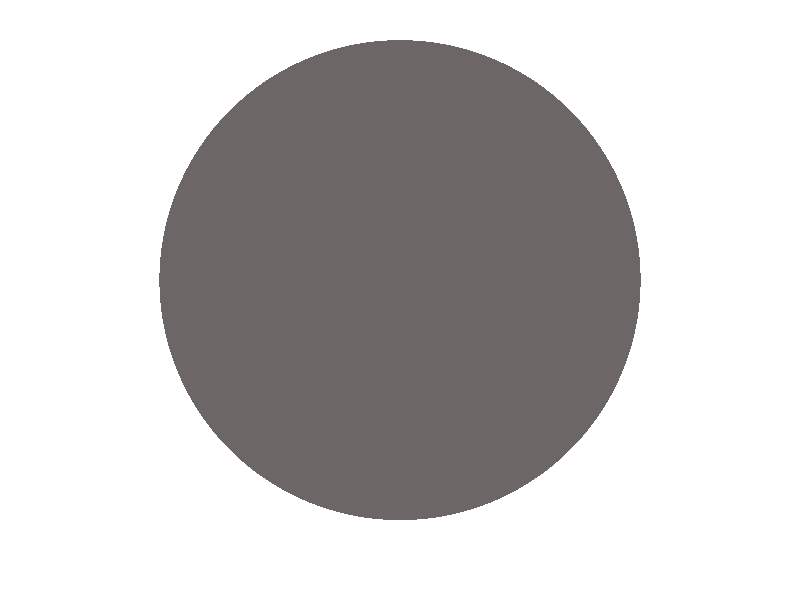 #include "colors.inc"  
#include "woods.inc"
#include "shapes.inc"
  
background{White}
  
camera 
{       
    orthographic
    look_at <0, 0, 0>     
    location <0, 0, 2.5>

    //look_at <0, 1.25, 0>     
    //location <0, 10.5, 0>
    //right <1, 0, 0>
}

//-----------------------------------------------------------------------------
// Light sources
  
/*  
light_source 
{  
   <-200, 400, 200> rgb <1.5, 1.5, 1.5> //rgb <2.2 2.25 2.25> 
   area_light <250, 0, 0>, <0, 0, 250>, 3, 3  // 5, 5
   adaptive 1
   jitter       
}                  

light_source 
{ 
   <20, 20, 30> rgb <.25,.25,.25> //rgb <2.2 2.25 2.25>   
   area_light <0, 8, 0>, <0, 0, 8>, 9, 3  // 5, 5
   adaptive 1
   jitter       
}                  

light_source 
{ 
   <40, 10, 5> rgb <.125,.125,.125> //rgb <2.2 2.25 2.25>   
   area_light <0, 8, 0>, <0, 0, 8>, 9, 3  // 5, 5
   adaptive 1
   jitter       
}                  

light_source 
{ 
   <-50, 0, 100> rgb <.5, .5, .5> //rgb <2.2 2.25 2.25>   
   area_light <0, .1, 0>, <0, 0,.1>, 9, 3  // 5, 5
   adaptive 1
   jitter       
}                  

light_source 
{ 
   <50, 0, -10> rgb <.5, .5, .5> //rgb <2.2 2.25 2.25>   
   area_light <0, .1, 0>, <0, 0,.1>, 9, 3  // 5, 5
   adaptive 1
   jitter       
}                  
*/

union
{
light_source 
{  
   <-200, 400, 200> rgb <1,1,1> //rgb <2.2 2.25 2.25> 
   area_light <250, 0, 0>, <0, 0, 250>, 3, 3  // 5, 5
   adaptive 1
   jitter       
}                  

light_source 
{  
   <-200, 400, 200> rgb <.5,.5,.5> //rgb <2.2 2.25 2.25> 
   area_light <250, 0, 0>, <0, 0, 250>, 100, 100  // 5, 5
   adaptive 1
   jitter       
}                  

light_source 
{ 
   <20, 20, 30> rgb <.25,.25,.25> //rgb <2.2 2.25 2.25>   
   area_light <0, 8, 0>, <0, 0, 8>, 9, 3  // 5, 5
   adaptive 1
   jitter       
}                  

light_source 
{ 
   <40, 10, 5> rgb <.125,.125,.125> //rgb <2.2 2.25 2.25>   
   area_light <0, 8, 0>, <0, 0, 8>, 9, 3  // 5, 5
   adaptive 1
   jitter       
}                  

light_source 
{ 
   <50, -5, -30> rgb <.05,.05,.05> //rgb <2.2 2.25 2.25>   
   area_light <0, .1, 0>, <0, 0,.1>, 9, 3  // 5, 5
   adaptive 1
   jitter       
}                  

light_source 
{ 
   <50, -5, -40> rgb <.05,.05,.05> //rgb <2.2 2.25 2.25>   
   area_light <0, .1, 0>, <0, 0,.1>, 9, 3  // 5, 5
   adaptive 1
   jitter       
}                  

light_source 
{ 
   <50, -5, -50> rgb <.05,.05,.05> //rgb <2.2 2.25 2.25>   
   area_light <0, .1, 0>, <0, 0,.1>, 9, 3  // 5, 5
   adaptive 1
   jitter       
}                  

light_source 
{ 
   <50, -5, -60> rgb <.05,.05,.05> //rgb <2.2 2.25 2.25>   
   area_light <0, .1, 0>, <0, 0,.1>, 9, 3  // 5, 5
   adaptive 1
   jitter       
}                  

light_source 
{ 
   <50, -5, -80> rgb <.05,.05,.05> //rgb <2.2 2.25 2.25>   
   area_light <0, .1, 0>, <0, 0,.1>, 9, 3  // 5, 5
   adaptive 1
   jitter       
}                  

/*
// Backlight
light_source 
{ 
   <0, -50, -100> rgb <.5,.5,.5> //rgb <2.2 2.25 2.25>   
   area_light <250, 0, 0>, <0, 0, 250>, 3, 3  // 5, 5
   adaptive 1
   jitter       
}                  

light_source
{ <150, -200, -400>/50, <1, 1, 1>
  fade_distance 5 fade_power 2
  area_light x*3, y*3, 12, 12 circular orient adaptive 0
}
*/

   rotate <30, 0, -45>
}

//-----------------------------------------------------------------------------
            
#declare unit  = 1;
#declare dx    = unit / 2;
#declare dy    = unit * sqrt(3) / 2;
#declare r     = unit / 2.0;
#declare round = unit * 0.3;

#declare r_dot = 0.15 * unit;

// Small hex size
#declare x0 = -2*dx;
#declare y0 =     0;
#declare x1 =   -dx;
#declare y1 =    dy;
#declare x2 =    dx;
#declare y2 =    dy;
#declare x3 =  2*dx;
#declare y3 =     0;
#declare x4 =    dx;
#declare y4 =   -dy;
#declare x5 =   -dx;              

#declare y5 =   -dy;
                 
// Large hex size
#declare dxx = unit / 2 + round / 2;
#declare dyy = (unit + round) * sqrt(3) / 2;
                 
#declare xx0 = -2*dxx;
#declare yy0 =     0;
#declare xx1 =   -dxx;
#declare yy1 =    dyy;
#declare xx2 =    dxx;
#declare yy2 =    dyy;
#declare xx3 =  2*dxx;
#declare yy3 =     0;
#declare xx4 =    dxx;
#declare yy4 =   -dyy;
#declare xx5 =   -dxx;
#declare yy5 =   -dyy;               
                 
#declare SmallHexTile =
prism 
{
    linear_sweep linear_spline -round, round, 
    6, <x0, y0>, <x1, y1>, <x2, y2>, <x3, y3>, <x4,y4>, <x5, y5>
    rotate <90, 0, 0>
} 
                 
#declare LargeHexTile =
prism 
{
    linear_sweep linear_spline -1*round, 1 * round, 
    6, <xx0, yy0>, <xx1, yy1>, <xx2, yy2>, <xx3, yy3>, <xx4,yy4>, <xx5, yy5>
    rotate <90, 0, 0>
} 

#declare SmoothHexTile =
object
{
  difference
  {
    union
    {    
      sphere { <x0, y0, 0> round }
      sphere { <x1, y1, 0> round }
      sphere { <x2, y2, 0> round }
      sphere { <x3, y3, 0> round }
      sphere { <x4, y4, 0> round }
      sphere { <x5, y5, 0> round }
    
      cylinder { <x0, y0, 0> <x1, y1, 0> round }
      cylinder { <x1, y1, 0> <x2, y2, 0> round }
      cylinder { <x2, y2, 0> <x3, y3, 0> round }
      cylinder { <x3, y3, 0> <x4, y4, 0> round }
      cylinder { <x4, y4, 0> <x5, y5, 0> round }
      cylinder { <x5, y5, 0> <x0, y0, 0> round }
    
      object { SmallHexTile }
    }
    sphere { <0, 0, round> r_dot }
  }
}

//-----------------------------------------------------------------------------

#declare Tile =
   object
   {
       difference 
       {
   	   object { LargeHexTile }
   	   cylinder { <0, 0, -10> <0, 0, 10> .625  }
       } 
    	texture 
    	{ 
    	   pigment {color <0, 0.5, 1.0> }   
          normal { bumps 0.2 scale 0.025 }
          finish { ambient 0.25 diffuse 0.25 specular .25 roughness .1 } //reflection .025 }
    	} 
       //no_shadow 
   }

//-----------------------------------------------------------------------------

#declare rb = .3;
#declare rc = .75;
#declare th = 1;

#declare Board =
   object
   {
   	difference
   	{
   	   	union
   	       {
   		      box {<-1.5, -2.25,-th> <1.5,  2.25, 0>}
   	             box {<-2.25,-1.5, -th> <2.25, 1.5,  0>}
   	             cylinder { <-1.5,-1.5, -th> <-1.5,-1.5, 0> rc }
   	             cylinder { <-1.5, 1.5, -th> <-1.5, 1.5, 0> rc }
   	             cylinder { < 1.5,-1.5, -th> < 1.5,-1.5, 0> rc  }
   	             cylinder { < 1.5, 1.5, -th> < 1.5, 1.5, 0> rc  }
   		 }
   		 cylinder { <-1.5,-1.5, -2> <-1.5,-1.5, 1> rb  }
   		 cylinder { <-0.5,-1.5, -2> <-0.5,-1.5, 1> rb  }
   		 cylinder { < 0.5,-1.5, -2> < 0.5,-1.5, 1> rb  }
   		 cylinder { < 1.5,-1.5, -2> < 1.5,-1.5, 1> rb  }

   		 cylinder { <-1.5,-0.5, -2> <-1.5,-0.5, 1> rb  }
   		 cylinder { <-0.5,-0.5, -2> <-0.5,-0.5, 1> rb  }
   		 cylinder { < 0.5,-0.5, -2> < 0.5,-0.5, 1> rb  }
   		 cylinder { < 1.5,-0.5, -2> < 1.5,-0.5, 1> rb  }

   		 cylinder { <-1.5, 0.5, -2> <-1.5, 0.5, 1> rb  }
   		 cylinder { <-0.5, 0.5, -2> <-0.5, 0.5, 1> rb  }
   		 cylinder { < 0.5, 0.5, -2> < 0.5, 0.5, 1> rb  }
   		 cylinder { < 1.5, 0.5, -2> < 1.5, 0.5, 1> rb  }

   		 cylinder { <-1.5, 1.5, -2> <-1.5, 1.5, 1> rb  }
   		 cylinder { <-0.5, 1.5, -2> <-0.5, 1.5, 1> rb  }
   		 cylinder { < 0.5, 1.5, -2> < 0.5, 1.5, 1> rb  }
   		 cylinder { < 1.5, 1.5, -2> < 1.5, 1.5, 1> rb  }
   	}
       //difference 
       //{
   	//   object { LargeHexTile }
   	//   cylinder { <0, 0, -10> <0, 0, 10> .625  }
      // } 
    	texture 
    	{ 
    	   pigment {color <0, 0.5, 1.0> }   
          normal { bumps 0.2 scale 0.025 }
          finish { ambient 0.25 diffuse 0.25 specular .25 roughness .1 } //reflection .025 }
    	} 
       //no_shadow 
   }

//-----------------------------------------------------------------------------

#declare BallW =
	sphere 
	{
   		<0, 0, 0>, 1
   		pigment {color <.975, .96, .8> }   
   		finish { ambient 0.5 diffuse 0.35 specular .9 roughness .005 reflection .025 }  
   		//no_shadow
	}

#declare BallB =
	sphere 
	{
   		<0, 0, 0>, 1
   		//pigment {color <.05, 0, .0> }   
   		pigment {color <.15, .1333, .1333> }   
   		//finish { ambient 0.2 diffuse 0.3 phong 0.3 phong_size 10 specular .4 roughness .05 reflection .025 } //specular .9 roughness .005 reflection .05 }  
   		//finish { ambient 0.5 diffuse 0.3 phong 0.15 phong_size 5 specular .3 roughness .075 reflection .025 }  
   		finish { ambient 0.5 diffuse 0.35 specular .9 roughness .005 reflection .025 }  
   		//no_shadow
	}
	
#declare BallR =
	sphere 
	{
   		<0, 0, 0>, 1
   		pigment {color <.85, 0, 0> }   
   		finish { ambient 0.5 diffuse 0.35 phong 0.1 phong_size 2 specular .8 roughness .005 reflection .05 }  
   		//no_shadow
	}
	
//-----------------------------------------------------------------------------

union
{
   //object { Board }
   //object { BallW translate <0, 0, .95> }
   object { BallB translate <0, 0, .95> }
   //object { BallB translate <0, 1, 1.95> }
   //object { BallR translate <0, 0, .95> }

   #if (0)
   object { Tile0 translate < 2.5*(dx+round),  0, 0> }
   object { Tile1 translate <   0*(dx+round),  1*(dy+round), 0> }
   object { Tile2 translate <   0*(dx+round), -1*(dy+round), 0> }
   object { Tile3 translate <-2.5*(dx+round),  0, 0> }
   #end
  
   #if (0)    
   object
   {
      box 
      { 
         <-10, -10, -10> <10, 10, -1*round>       
         texture 
         { 
            pigment { color rgb <.45, .45, .45> } //White } 
            finish { reflection .8 }
         }
      }
   }  
   #end
   
   //no_shadow
  
   rotate <-5, 0, 0>
   //rotate <-60, 0, 0>
}

